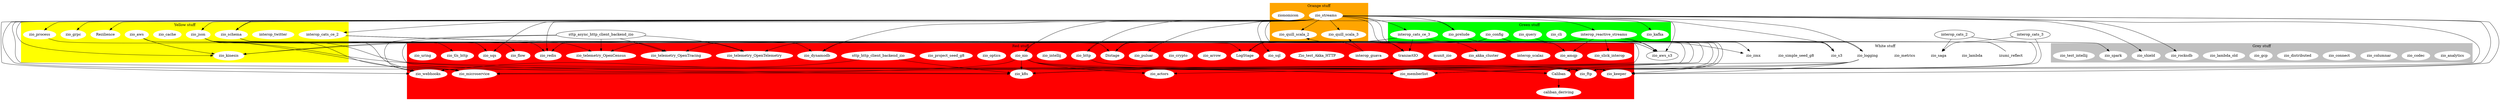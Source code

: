 digraph G {

  subgraph cluster_0 {
    style=filled;
    color=green;
    node [style=filled,color=white];
    interop_cats_ce_3;
    interop_reactive_streams;
    zio_cli;
    zio_config;
    zio_kafka;
    zio_prelude;
    zio_query;
    
    label = "Green stuff";
  }

  subgraph cluster_1 {
    style=filled;
    color=yellow;
    node [style=filled,color=white];
    interop_cats_ce_2;
    interop_twitter;
    Rezilience;
    zio_aws;
    zio_cache;
    zio_grpc;
    zio_json;
    zio_kinesis;
    zio_process;
    zio_schema;
    label = "Yellow stuff"
  }
  
  subgraph cluster_2 {
    style=filled;
    color=grey;
    node [style=filled,color=white];
    zio_analytics;
    zio_codec;
    zio_columnar;
    zio_connect;
    zio_distributed;
    zio_gcp;
    zio_lambda_old;
    zio_rocksdb;
    zio_shield;
    zio_spark;
    zio_test_intellij;
    label = "Grey stuff"
  }
  
  subgraph cluster_3 {
    style=filled;
    color=white;
    node [style=filled,color=white];
    izumi_reflect;
    zio_lambda;
    zio_logging;
    zio_metrics;
    zio_s3;
    zio_saga;
    zio_simple_seed_g8;
    zio_zmx;
    label = "White stuff"
  }
  
  subgraph cluster_4 {
    style=filled;
    color=red;
    node [style=filled,color=white];
    Caliban;
    caliban_deriving;
    Distage;
    interop_guava;
    interop_scalaz;
    LogStage;
    munit_zio;
    sttp_http_client_backend_zio;
    tranzactIO;
    Zio_test_Akka_HTTP;
    zio_actors;
    zio_akka_cluster;
    zio_amqp;
    zio_arrow;
    zio_crypto;
    zio_dynamodb;
    zio_flow;
    zio_ftp;
    zio_http;
    zio_intellij;
    zio_k8s;
    zio_keeper;
    zio_memberlist;
    zio_microservice;
    zio_nio;
    zio_optics;
    zio_project_seed_g8;
    zio_pulsar;
    zio_redis;
    zio_slick_interop;
    zio_sql;
    zio_sqs;
    zio_telemetry_OpenCensus;
    zio_telemetry_OpenTelemetry;
    zio_telemetry_OpenTracing;
    zio_tls_http;
    zio_uring;
    zio_webhooks;
    label = "Red stuff"
  }
  
  subgraph cluster_5 {
    style=filled;
    color=orange;
    node [style=filled,color=white];
    zio_quill_scala_2;
    zio_quill_scala_3;
    zio_streams;
    zionomicon;
    label = "Orange stuff"
  }
  
  interop_cats_2 -> Caliban;
  interop_cats_3 -> Caliban;
  zio_config -> Caliban;
  zio_query -> Caliban;
  zio_json -> Caliban;
  zio_http -> Caliban;
  
  Caliban -> caliban_deriving;

  izumi_reflect -> Distage;
  interop_cats_ce_2 -> Distage;
  interop_cats_ce_3 -> Distage;
  
  zio_streams -> interop_cats_ce_2;
  zio_streams -> interop_cats_ce_3;
  
  zio_streams -> interop_reactive_streams;
  
  izumi_reflect -> LogStage;
  interop_cats_ce_2 -> LogStage;
  interop_cats_ce_3 -> LogStage;
  
  zio_streams -> Rezilience;
  
  zio_streams -> tranzactIO;
  interop_cats_ce_2 -> tranzactIO;
  interop_cats_ce_3 -> tranzactIO;
  
  zio_nio -> zio_actors;
  zio_config -> zio_actors;
  
  zio_streams -> zio_akka_cluster;
  
  interop_reactive_streams -> zio_amqp;
  zio_streams -> zio_amqp;
  zio_prelude -> zio_amqp;
  
  interop_reactive_streams -> zio_aws_s3;
  interop_cats_ce_2 -> zio_aws_s3;
  interop_cats_ce_3 -> zio_aws_s3;
  zio_config -> zio_aws_s3;
  zio_streams -> zio_aws_s3;
  
  zio_streams -> zio_dynamodb;
  zio_schema -> zio_dynamodb;
  zio_config -> zio_dynamodb;
  
  zio_schema -> zio_flow;
  
  zio_streams -> zio_ftp;
  zio_nio -> zio_ftp;
  
  zio_streams -> zio_grpc;
  zio_streams -> zio_http;
  zio_streams -> zio_json;
  
  zio_streams -> zio_k8s;
  zio_config -> zio_k8s;
  zio_logging -> zio_k8s;
  zio_nio -> zio_k8s;
  zio_process -> zio_k8s;
  sttp_http_client_backend_zio -> zio_k8s;
  sttp_async_http_client_backend_zio -> zio_k8s;
  
  zio_streams -> zio_kafka;
  
  zio_streams -> zio_keeper;
  zio_nio -> zio_keeper;
  zio_logging -> zio_keeper;
  zio_config -> zio_keeper;
  
  zio_streams -> zio_kinesis;
  interop_reactive_streams -> zio_kinesis;
  zio_logging -> zio_kinesis;
  zio_aws -> zio_kinesis;
  
  zio_streams -> zio_logging;
  
  zio_streams -> zio_memberlist;
  zio_nio -> zio_memberlist;
  zio_logging -> zio_memberlist;
  zio_config -> zio_memberlist;
  
  zio_logging -> zio_microservice;
  zio_streams -> zio_microservice;
  zio_schema -> zio_microservice;
  zio_nio -> zio_microservice;
  zio_json -> zio_microservice;
  
  zio_streams -> zio_nio;
  zio_streams -> zio_prelude;
  zio_streams -> zio_process;
  zio_streams -> zio_pulsar;
  
  zio_streams -> zio_quill_scala_2;
  interop_guava -> zio_quill_scala_2;
  
  zio_streams -> zio_quill_scala_3;
  interop_guava -> zio_quill_scala_3;
  
  zio_streams -> zio_redis;
  zio_logging -> zio_redis;
  zio_schema -> zio_redis;
  
  zio_streams -> zio_rocksdb;
  
  zio_streams -> zio_s3;
  zio_nio -> zio_s3;
  interop_reactive_streams -> zio_s3;
  
  interop_cats_2 -> zio_saga;
  interop_cats_3 -> zio_saga;
  
  zio_streams -> zio_schema;
  zio_prelude -> zio_schema;
  
  zio_streams -> zio_shield;
  
  interop_reactive_streams -> zio_slick_interop;
  zio_config -> zio_spark;
  zio_streams -> zio_sql;
  
  zio_streams -> zio_sqs;
  zio_aws -> zio_sqs;
  
  zio_json -> zio_telemetry_OpenCensus;
  sttp_async_http_client_backend_zio -> zio_telemetry_OpenCensus;
  zio_config -> zio_telemetry_OpenCensus;
  
  zio_json -> zio_telemetry_OpenTelemetry;
  sttp_async_http_client_backend_zio -> zio_telemetry_OpenTelemetry;
  zio_config -> zio_telemetry_OpenTelemetry;
  
  zio_json -> zio_telemetry_OpenTracing;
  sttp_async_http_client_backend_zio -> zio_telemetry_OpenTracing;
  zio_config -> zio_telemetry_OpenTracing;
  
  zio_json -> zio_tls_http;
  
  zio_json -> zio_webhooks;
  zio_prelude -> zio_webhooks;
  zio_streams -> zio_webhooks;
  sttp_http_client_backend_zio -> zio_webhooks;
  sttp_async_http_client_backend_zio -> zio_webhooks;
  
  zio_http -> zio_zmx;
  zio_json -> zio_zmx;
}